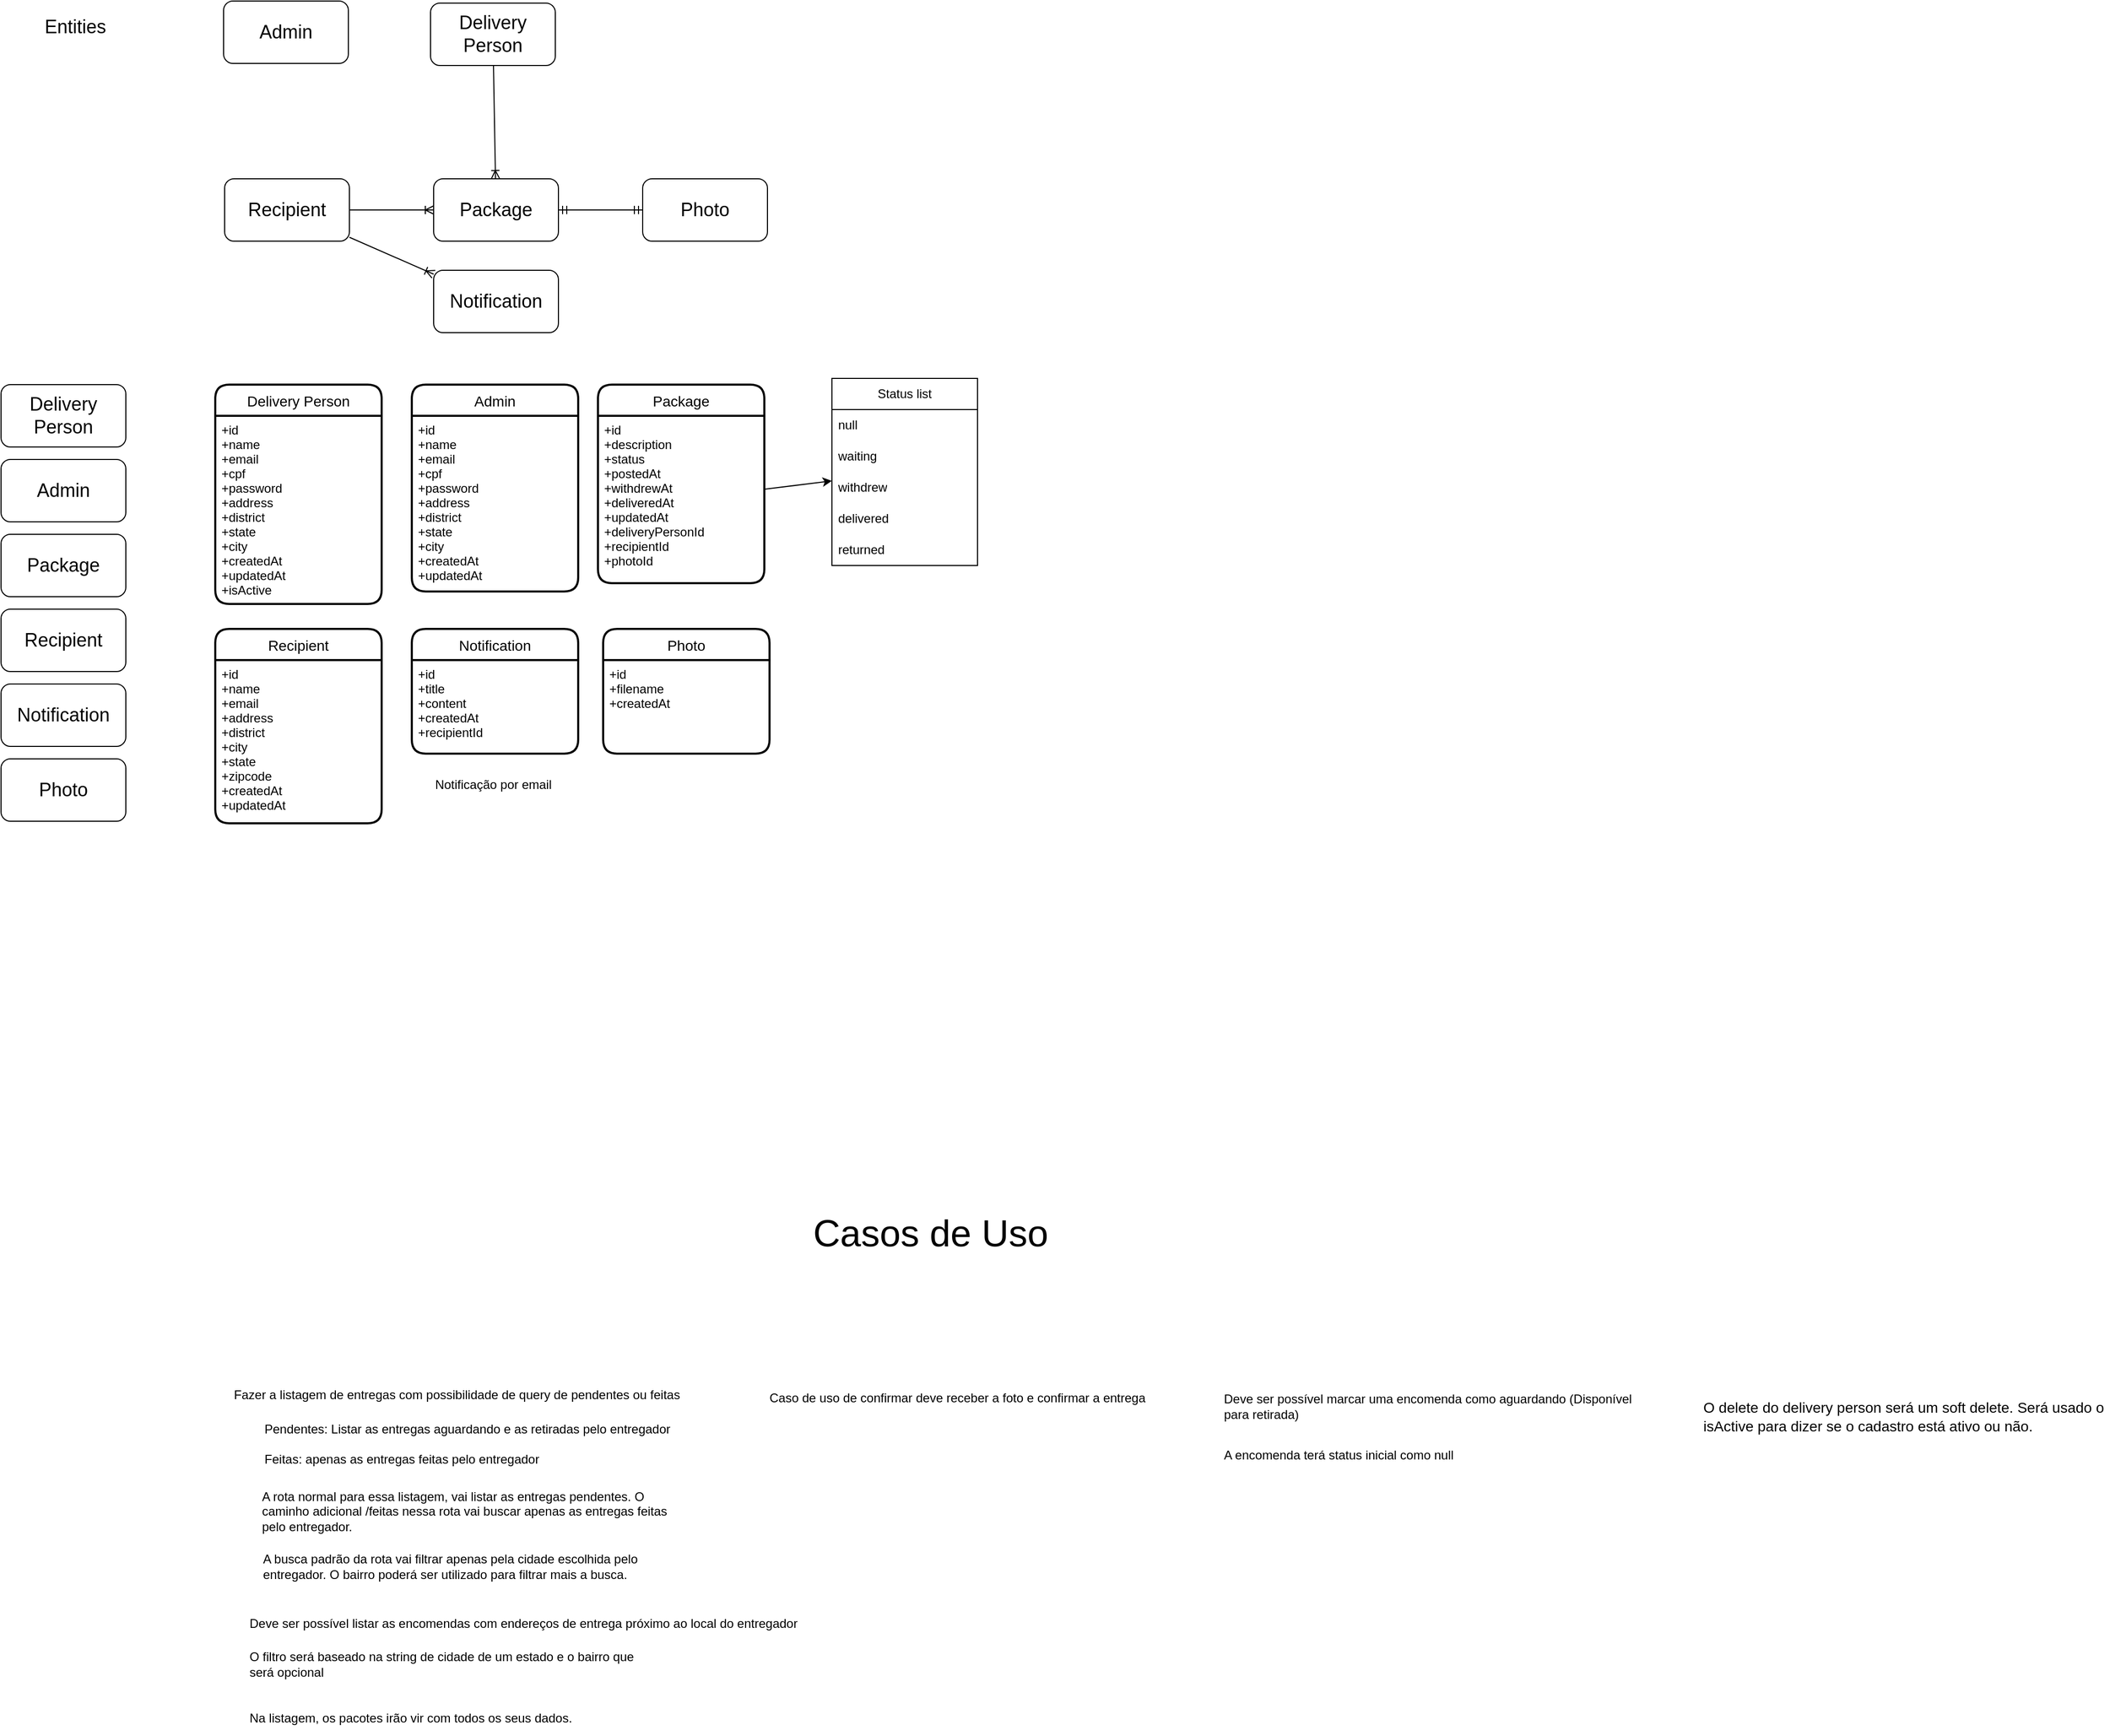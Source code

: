 <mxfile>
    <diagram id="r89aeUUbSYoEcmXRv9Xf" name="Page-1">
        <mxGraphModel dx="2348" dy="875" grid="0" gridSize="10" guides="1" tooltips="1" connect="1" arrows="1" fold="1" page="0" pageScale="1" pageWidth="850" pageHeight="1100" math="0" shadow="0">
            <root>
                <mxCell id="0"/>
                <mxCell id="1" parent="0"/>
                <mxCell id="2" value="&lt;font style=&quot;font-size: 18px;&quot;&gt;Entities&lt;/font&gt;" style="text;html=1;align=center;verticalAlign=middle;resizable=0;points=[];autosize=1;strokeColor=none;fillColor=none;" parent="1" vertex="1">
                    <mxGeometry x="-799" y="-252" width="77" height="34" as="geometry"/>
                </mxCell>
                <mxCell id="3" value="Delivery Person" style="rounded=1;whiteSpace=wrap;html=1;fontSize=18;" parent="1" vertex="1">
                    <mxGeometry x="-831" y="109" width="120" height="60" as="geometry"/>
                </mxCell>
                <mxCell id="4" value="Admin" style="rounded=1;whiteSpace=wrap;html=1;fontSize=18;" parent="1" vertex="1">
                    <mxGeometry x="-831" y="181" width="120" height="60" as="geometry"/>
                </mxCell>
                <mxCell id="5" value="Package" style="rounded=1;whiteSpace=wrap;html=1;fontSize=18;" parent="1" vertex="1">
                    <mxGeometry x="-831" y="253" width="120" height="60" as="geometry"/>
                </mxCell>
                <mxCell id="6" value="Recipient" style="rounded=1;whiteSpace=wrap;html=1;fontSize=18;" parent="1" vertex="1">
                    <mxGeometry x="-831" y="325" width="120" height="60" as="geometry"/>
                </mxCell>
                <mxCell id="7" value="Notification" style="rounded=1;whiteSpace=wrap;html=1;fontSize=18;" parent="1" vertex="1">
                    <mxGeometry x="-831" y="397" width="120" height="60" as="geometry"/>
                </mxCell>
                <mxCell id="8" value="Photo" style="rounded=1;whiteSpace=wrap;html=1;fontSize=18;" parent="1" vertex="1">
                    <mxGeometry x="-831" y="469" width="120" height="60" as="geometry"/>
                </mxCell>
                <mxCell id="10" value="Delivery Person" style="swimlane;childLayout=stackLayout;horizontal=1;startSize=30;horizontalStack=0;rounded=1;fontSize=14;fontStyle=0;strokeWidth=2;resizeParent=0;resizeLast=1;shadow=0;dashed=0;align=center;" parent="1" vertex="1">
                    <mxGeometry x="-625" y="109" width="160" height="211" as="geometry">
                        <mxRectangle x="-622" y="167" width="134" height="30" as="alternateBounds"/>
                    </mxGeometry>
                </mxCell>
                <mxCell id="11" value="+id&#10;+name&#10;+email&#10;+cpf&#10;+password&#10;+address&#10;+district&#10;+state&#10;+city&#10;+createdAt&#10;+updatedAt&#10;+isActive" style="align=left;strokeColor=none;fillColor=none;spacingLeft=4;fontSize=12;verticalAlign=top;resizable=0;rotatable=0;part=1;" parent="10" vertex="1">
                    <mxGeometry y="30" width="160" height="181" as="geometry"/>
                </mxCell>
                <mxCell id="12" value="Recipient" style="swimlane;childLayout=stackLayout;horizontal=1;startSize=30;horizontalStack=0;rounded=1;fontSize=14;fontStyle=0;strokeWidth=2;resizeParent=0;resizeLast=1;shadow=0;dashed=0;align=center;" parent="1" vertex="1">
                    <mxGeometry x="-625" y="344" width="160" height="187" as="geometry"/>
                </mxCell>
                <mxCell id="13" value="+id&#10;+name&#10;+email&#10;+address&#10;+district&#10;+city&#10;+state&#10;+zipcode&#10;+createdAt&#10;+updatedAt" style="align=left;strokeColor=none;fillColor=none;spacingLeft=4;fontSize=12;verticalAlign=top;resizable=0;rotatable=0;part=1;" parent="12" vertex="1">
                    <mxGeometry y="30" width="160" height="157" as="geometry"/>
                </mxCell>
                <mxCell id="29" value="Fazer a listagem de entregas com possibilidade de query de pendentes ou feitas" style="text;html=1;align=center;verticalAlign=middle;resizable=0;points=[];autosize=1;strokeColor=none;fillColor=none;" parent="1" vertex="1">
                    <mxGeometry x="-617" y="1068" width="447" height="26" as="geometry"/>
                </mxCell>
                <mxCell id="30" value="&lt;span class=&quot;notion-enable-hover&quot; data-token-index=&quot;0&quot;&gt;Deve ser possível listar as encomendas com endereços de entrega próximo ao local do entregador&lt;/span&gt;" style="text;html=1;align=center;verticalAlign=middle;resizable=0;points=[];autosize=1;strokeColor=none;fillColor=none;" parent="1" vertex="1">
                    <mxGeometry x="-602" y="1288" width="545" height="26" as="geometry"/>
                </mxCell>
                <mxCell id="31" value="Pendentes: Listar as entregas aguardando e as retiradas pelo entregador" style="text;html=1;align=center;verticalAlign=middle;resizable=0;points=[];autosize=1;strokeColor=none;fillColor=none;" parent="1" vertex="1">
                    <mxGeometry x="-587" y="1101" width="408" height="26" as="geometry"/>
                </mxCell>
                <mxCell id="32" value="Feitas: apenas as entregas feitas pelo entregador" style="text;html=1;align=center;verticalAlign=middle;resizable=0;points=[];autosize=1;strokeColor=none;fillColor=none;" parent="1" vertex="1">
                    <mxGeometry x="-587" y="1130" width="282" height="26" as="geometry"/>
                </mxCell>
                <mxCell id="33" value="A rota normal para essa listagem, vai listar as entregas pendentes. O caminho adicional /feitas nessa rota vai buscar apenas as entregas feitas pelo entregador." style="text;html=1;align=left;verticalAlign=middle;resizable=1;points=[];autosize=0;strokeColor=none;fillColor=none;shadow=0;overflow=width;imageAspect=1;whiteSpace=wrap;" parent="1" vertex="1">
                    <mxGeometry x="-580" y="1162" width="393" height="62" as="geometry"/>
                </mxCell>
                <mxCell id="34" value="&lt;div style=&quot;&quot;&gt;&lt;span style=&quot;background-color: initial;&quot;&gt;A busca padrão da rota vai filtrar apenas pela cidade escolhida pelo entregador. O bairro poderá ser utilizado para filtrar mais a busca.&lt;/span&gt;&lt;/div&gt;" style="text;html=1;strokeColor=none;fillColor=none;align=left;verticalAlign=middle;whiteSpace=wrap;rounded=0;shadow=0;fontFamily=Helvetica;fontSize=12;fontColor=default;" parent="1" vertex="1">
                    <mxGeometry x="-581" y="1230" width="396" height="32" as="geometry"/>
                </mxCell>
                <mxCell id="35" value="&lt;div style=&quot;&quot;&gt;Deve ser possível marcar uma encomenda como aguardando (Disponível para retirada)&lt;br&gt;&lt;/div&gt;" style="text;html=1;strokeColor=none;fillColor=none;align=left;verticalAlign=middle;whiteSpace=wrap;rounded=0;shadow=0;fontFamily=Helvetica;fontSize=12;fontColor=default;" parent="1" vertex="1">
                    <mxGeometry x="343" y="1076" width="396" height="32" as="geometry"/>
                </mxCell>
                <mxCell id="36" value="&lt;div style=&quot;&quot;&gt;A encomenda terá status inicial como null&lt;/div&gt;" style="text;html=1;strokeColor=none;fillColor=none;align=left;verticalAlign=middle;whiteSpace=wrap;rounded=0;shadow=0;fontFamily=Helvetica;fontSize=12;fontColor=default;" parent="1" vertex="1">
                    <mxGeometry x="343" y="1123" width="396" height="32" as="geometry"/>
                </mxCell>
                <mxCell id="37" value="&lt;div style=&quot;&quot;&gt;O filtro será baseado na string de cidade de um estado e o bairro que será opcional&lt;/div&gt;" style="text;html=1;strokeColor=none;fillColor=none;align=left;verticalAlign=middle;whiteSpace=wrap;rounded=0;shadow=0;fontFamily=Helvetica;fontSize=12;fontColor=default;" parent="1" vertex="1">
                    <mxGeometry x="-594" y="1324" width="396" height="32" as="geometry"/>
                </mxCell>
                <mxCell id="38" value="&lt;div style=&quot;&quot;&gt;Na listagem, os pacotes irão vir com todos os seus dados.&lt;/div&gt;" style="text;html=1;strokeColor=none;fillColor=none;align=left;verticalAlign=middle;whiteSpace=wrap;rounded=0;shadow=0;fontFamily=Helvetica;fontSize=12;fontColor=default;" parent="1" vertex="1">
                    <mxGeometry x="-594" y="1376" width="396" height="32" as="geometry"/>
                </mxCell>
                <mxCell id="39" value="&lt;div style=&quot;&quot;&gt;Caso de uso de confirmar deve receber a foto e confirmar a entrega&lt;/div&gt;" style="text;html=1;strokeColor=none;fillColor=none;align=left;verticalAlign=middle;whiteSpace=wrap;rounded=0;shadow=0;fontFamily=Helvetica;fontSize=12;fontColor=default;" parent="1" vertex="1">
                    <mxGeometry x="-94" y="1068" width="396" height="32" as="geometry"/>
                </mxCell>
                <mxCell id="40" value="Admin" style="swimlane;childLayout=stackLayout;horizontal=1;startSize=30;horizontalStack=0;rounded=1;fontSize=14;fontStyle=0;strokeWidth=2;resizeParent=0;resizeLast=1;shadow=0;dashed=0;align=center;" parent="1" vertex="1">
                    <mxGeometry x="-436" y="109" width="160" height="199" as="geometry"/>
                </mxCell>
                <mxCell id="41" value="+id&#10;+name&#10;+email&#10;+cpf&#10;+password&#10;+address&#10;+district&#10;+state&#10;+city&#10;+createdAt&#10;+updatedAt" style="align=left;strokeColor=none;fillColor=none;spacingLeft=4;fontSize=12;verticalAlign=top;resizable=0;rotatable=0;part=1;" parent="40" vertex="1">
                    <mxGeometry y="30" width="160" height="169" as="geometry"/>
                </mxCell>
                <mxCell id="42" value="Package" style="swimlane;childLayout=stackLayout;horizontal=1;startSize=30;horizontalStack=0;rounded=1;fontSize=14;fontStyle=0;strokeWidth=2;resizeParent=0;resizeLast=1;shadow=0;dashed=0;align=center;" parent="1" vertex="1">
                    <mxGeometry x="-257" y="109" width="160" height="191" as="geometry">
                        <mxRectangle x="-254" y="167" width="89" height="30" as="alternateBounds"/>
                    </mxGeometry>
                </mxCell>
                <mxCell id="43" value="+id&#10;+description&#10;+status&#10;+postedAt&#10;+withdrewAt&#10;+deliveredAt&#10;+updatedAt&#10;+deliveryPersonId&#10;+recipientId&#10;+photoId" style="align=left;strokeColor=none;fillColor=none;spacingLeft=4;fontSize=12;verticalAlign=top;resizable=0;rotatable=0;part=1;" parent="42" vertex="1">
                    <mxGeometry y="30" width="160" height="161" as="geometry"/>
                </mxCell>
                <mxCell id="44" value="Notification" style="swimlane;childLayout=stackLayout;horizontal=1;startSize=30;horizontalStack=0;rounded=1;fontSize=14;fontStyle=0;strokeWidth=2;resizeParent=0;resizeLast=1;shadow=0;dashed=0;align=center;" parent="1" vertex="1">
                    <mxGeometry x="-436" y="344" width="160" height="120" as="geometry"/>
                </mxCell>
                <mxCell id="45" value="+id&#10;+title&#10;+content&#10;+createdAt&#10;+recipientId" style="align=left;strokeColor=none;fillColor=none;spacingLeft=4;fontSize=12;verticalAlign=top;resizable=0;rotatable=0;part=1;" parent="44" vertex="1">
                    <mxGeometry y="30" width="160" height="90" as="geometry"/>
                </mxCell>
                <mxCell id="47" value="Photo" style="swimlane;childLayout=stackLayout;horizontal=1;startSize=30;horizontalStack=0;rounded=1;fontSize=14;fontStyle=0;strokeWidth=2;resizeParent=0;resizeLast=1;shadow=0;dashed=0;align=center;" parent="1" vertex="1">
                    <mxGeometry x="-252" y="344" width="160" height="120" as="geometry"/>
                </mxCell>
                <mxCell id="48" value="+id&#10;+filename&#10;+createdAt" style="align=left;strokeColor=none;fillColor=none;spacingLeft=4;fontSize=12;verticalAlign=top;resizable=0;rotatable=0;part=1;" parent="47" vertex="1">
                    <mxGeometry y="30" width="160" height="90" as="geometry"/>
                </mxCell>
                <mxCell id="49" value="Status list" style="swimlane;fontStyle=0;childLayout=stackLayout;horizontal=1;startSize=30;horizontalStack=0;resizeParent=1;resizeParentMax=0;resizeLast=0;collapsible=1;marginBottom=0;whiteSpace=wrap;html=1;shadow=0;fontFamily=Helvetica;fontSize=12;fontColor=default;fillColor=none;gradientColor=none;" parent="1" vertex="1">
                    <mxGeometry x="-32" y="103" width="140" height="180" as="geometry"/>
                </mxCell>
                <mxCell id="50" value="null" style="text;strokeColor=none;fillColor=none;align=left;verticalAlign=middle;spacingLeft=4;spacingRight=4;overflow=hidden;points=[[0,0.5],[1,0.5]];portConstraint=eastwest;rotatable=0;whiteSpace=wrap;html=1;shadow=0;fontFamily=Helvetica;fontSize=12;fontColor=default;" parent="49" vertex="1">
                    <mxGeometry y="30" width="140" height="30" as="geometry"/>
                </mxCell>
                <mxCell id="51" value="waiting" style="text;strokeColor=none;fillColor=none;align=left;verticalAlign=middle;spacingLeft=4;spacingRight=4;overflow=hidden;points=[[0,0.5],[1,0.5]];portConstraint=eastwest;rotatable=0;whiteSpace=wrap;html=1;shadow=0;fontFamily=Helvetica;fontSize=12;fontColor=default;" parent="49" vertex="1">
                    <mxGeometry y="60" width="140" height="30" as="geometry"/>
                </mxCell>
                <mxCell id="53" value="withdrew" style="text;strokeColor=none;fillColor=none;align=left;verticalAlign=middle;spacingLeft=4;spacingRight=4;overflow=hidden;points=[[0,0.5],[1,0.5]];portConstraint=eastwest;rotatable=0;whiteSpace=wrap;html=1;shadow=0;fontFamily=Helvetica;fontSize=12;fontColor=default;" parent="49" vertex="1">
                    <mxGeometry y="90" width="140" height="30" as="geometry"/>
                </mxCell>
                <mxCell id="52" value="delivered" style="text;strokeColor=none;fillColor=none;align=left;verticalAlign=middle;spacingLeft=4;spacingRight=4;overflow=hidden;points=[[0,0.5],[1,0.5]];portConstraint=eastwest;rotatable=0;whiteSpace=wrap;html=1;shadow=0;fontFamily=Helvetica;fontSize=12;fontColor=default;" parent="49" vertex="1">
                    <mxGeometry y="120" width="140" height="30" as="geometry"/>
                </mxCell>
                <mxCell id="54" value="returned" style="text;strokeColor=none;fillColor=none;align=left;verticalAlign=middle;spacingLeft=4;spacingRight=4;overflow=hidden;points=[[0,0.5],[1,0.5]];portConstraint=eastwest;rotatable=0;whiteSpace=wrap;html=1;shadow=0;fontFamily=Helvetica;fontSize=12;fontColor=default;" parent="49" vertex="1">
                    <mxGeometry y="150" width="140" height="30" as="geometry"/>
                </mxCell>
                <mxCell id="55" style="edgeStyle=none;html=1;fontFamily=Helvetica;fontSize=12;fontColor=default;" parent="1" source="43" target="49" edge="1">
                    <mxGeometry relative="1" as="geometry"/>
                </mxCell>
                <mxCell id="56" value="Notificação por email" style="text;html=1;align=center;verticalAlign=middle;resizable=0;points=[];autosize=1;strokeColor=none;fillColor=none;fontSize=12;fontFamily=Helvetica;fontColor=default;shadow=0;" parent="1" vertex="1">
                    <mxGeometry x="-423" y="481" width="130" height="26" as="geometry"/>
                </mxCell>
                <mxCell id="57" value="Delivery Person" style="rounded=1;whiteSpace=wrap;html=1;fontSize=18;" parent="1" vertex="1">
                    <mxGeometry x="-418" y="-258" width="120" height="60" as="geometry"/>
                </mxCell>
                <mxCell id="58" value="Admin" style="rounded=1;whiteSpace=wrap;html=1;fontSize=18;" parent="1" vertex="1">
                    <mxGeometry x="-617" y="-260" width="120" height="60" as="geometry"/>
                </mxCell>
                <mxCell id="59" value="Package" style="rounded=1;whiteSpace=wrap;html=1;fontSize=18;" parent="1" vertex="1">
                    <mxGeometry x="-415" y="-89" width="120" height="60" as="geometry"/>
                </mxCell>
                <mxCell id="60" value="Recipient" style="rounded=1;whiteSpace=wrap;html=1;fontSize=18;" parent="1" vertex="1">
                    <mxGeometry x="-616" y="-89" width="120" height="60" as="geometry"/>
                </mxCell>
                <mxCell id="61" value="Notification" style="rounded=1;whiteSpace=wrap;html=1;fontSize=18;" parent="1" vertex="1">
                    <mxGeometry x="-415" y="-1" width="120" height="60" as="geometry"/>
                </mxCell>
                <mxCell id="62" value="Photo" style="rounded=1;whiteSpace=wrap;html=1;fontSize=18;" parent="1" vertex="1">
                    <mxGeometry x="-214" y="-89" width="120" height="60" as="geometry"/>
                </mxCell>
                <mxCell id="63" value="" style="edgeStyle=entityRelationEdgeStyle;fontSize=12;html=1;endArrow=ERoneToMany;fontFamily=Helvetica;fontColor=default;" parent="1" source="60" target="59" edge="1">
                    <mxGeometry width="100" height="100" relative="1" as="geometry">
                        <mxPoint x="-442" y="70" as="sourcePoint"/>
                        <mxPoint x="-342" y="-30" as="targetPoint"/>
                    </mxGeometry>
                </mxCell>
                <mxCell id="64" value="" style="fontSize=12;html=1;endArrow=ERoneToMany;fontFamily=Helvetica;fontColor=default;" parent="1" source="60" target="61" edge="1">
                    <mxGeometry width="100" height="100" relative="1" as="geometry">
                        <mxPoint x="-604" y="125" as="sourcePoint"/>
                        <mxPoint x="-504" y="25" as="targetPoint"/>
                    </mxGeometry>
                </mxCell>
                <mxCell id="65" value="" style="edgeStyle=entityRelationEdgeStyle;fontSize=12;html=1;endArrow=ERmandOne;startArrow=ERmandOne;fontFamily=Helvetica;fontColor=default;" parent="1" source="59" target="62" edge="1">
                    <mxGeometry width="100" height="100" relative="1" as="geometry">
                        <mxPoint x="-275" y="-115" as="sourcePoint"/>
                        <mxPoint x="-175" y="-215" as="targetPoint"/>
                    </mxGeometry>
                </mxCell>
                <mxCell id="66" value="" style="fontSize=12;html=1;endArrow=ERoneToMany;fontFamily=Helvetica;fontColor=default;" parent="1" source="57" target="59" edge="1">
                    <mxGeometry width="100" height="100" relative="1" as="geometry">
                        <mxPoint x="-310" y="-115" as="sourcePoint"/>
                        <mxPoint x="-210" y="-215" as="targetPoint"/>
                    </mxGeometry>
                </mxCell>
                <mxCell id="67" value="&lt;font style=&quot;font-size: 36px;&quot;&gt;Casos de Uso&lt;/font&gt;" style="text;html=1;strokeColor=none;fillColor=none;align=center;verticalAlign=middle;whiteSpace=wrap;rounded=0;" vertex="1" parent="1">
                    <mxGeometry x="-71" y="910" width="268" height="30" as="geometry"/>
                </mxCell>
                <mxCell id="69" value="&lt;p style=&quot;line-height: 30%;&quot;&gt;&lt;font style=&quot;font-size: 14px;&quot;&gt;O delete do delivery person será um soft delete. Será usado o isActive para dizer se o cadastro está ativo ou não.&lt;/font&gt;&lt;/p&gt;" style="text;html=1;strokeColor=none;fillColor=none;align=left;verticalAlign=middle;whiteSpace=wrap;rounded=0;fontSize=36;" vertex="1" parent="1">
                    <mxGeometry x="804" y="1068" width="392" height="59" as="geometry"/>
                </mxCell>
            </root>
        </mxGraphModel>
    </diagram>
</mxfile>